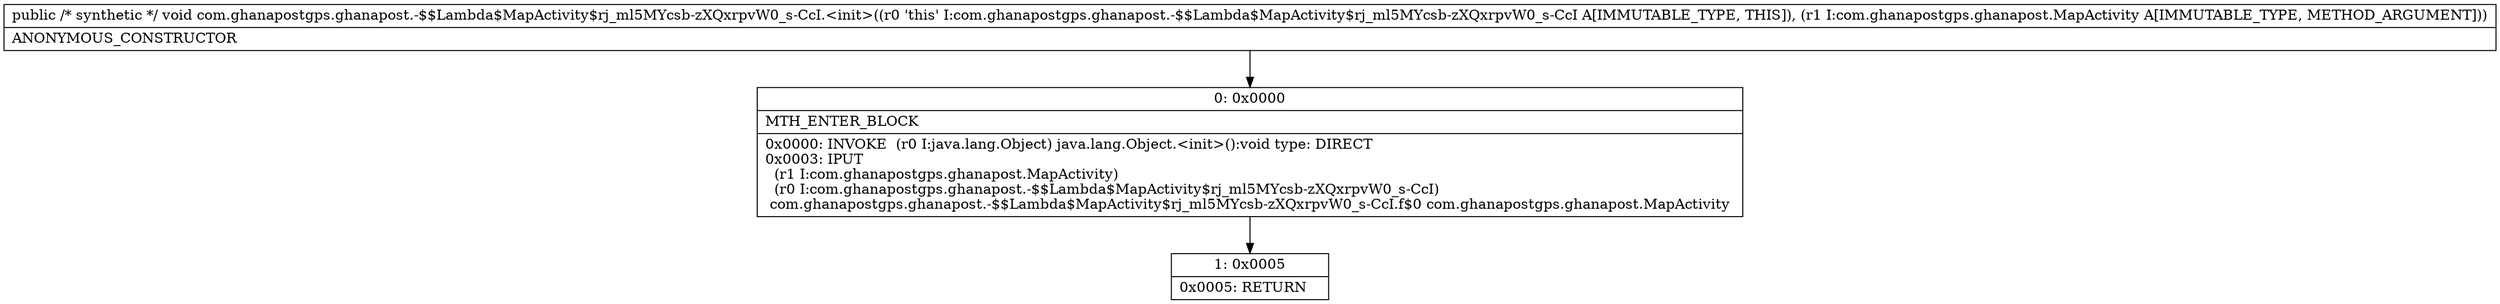 digraph "CFG forcom.ghanapostgps.ghanapost.\-$$Lambda$MapActivity$rj_ml5MYcsb\-zXQxrpvW0_s\-CcI.\<init\>(Lcom\/ghanapostgps\/ghanapost\/MapActivity;)V" {
Node_0 [shape=record,label="{0\:\ 0x0000|MTH_ENTER_BLOCK\l|0x0000: INVOKE  (r0 I:java.lang.Object) java.lang.Object.\<init\>():void type: DIRECT \l0x0003: IPUT  \l  (r1 I:com.ghanapostgps.ghanapost.MapActivity)\l  (r0 I:com.ghanapostgps.ghanapost.\-$$Lambda$MapActivity$rj_ml5MYcsb\-zXQxrpvW0_s\-CcI)\l com.ghanapostgps.ghanapost.\-$$Lambda$MapActivity$rj_ml5MYcsb\-zXQxrpvW0_s\-CcI.f$0 com.ghanapostgps.ghanapost.MapActivity \l}"];
Node_1 [shape=record,label="{1\:\ 0x0005|0x0005: RETURN   \l}"];
MethodNode[shape=record,label="{public \/* synthetic *\/ void com.ghanapostgps.ghanapost.\-$$Lambda$MapActivity$rj_ml5MYcsb\-zXQxrpvW0_s\-CcI.\<init\>((r0 'this' I:com.ghanapostgps.ghanapost.\-$$Lambda$MapActivity$rj_ml5MYcsb\-zXQxrpvW0_s\-CcI A[IMMUTABLE_TYPE, THIS]), (r1 I:com.ghanapostgps.ghanapost.MapActivity A[IMMUTABLE_TYPE, METHOD_ARGUMENT]))  | ANONYMOUS_CONSTRUCTOR\l}"];
MethodNode -> Node_0;
Node_0 -> Node_1;
}

